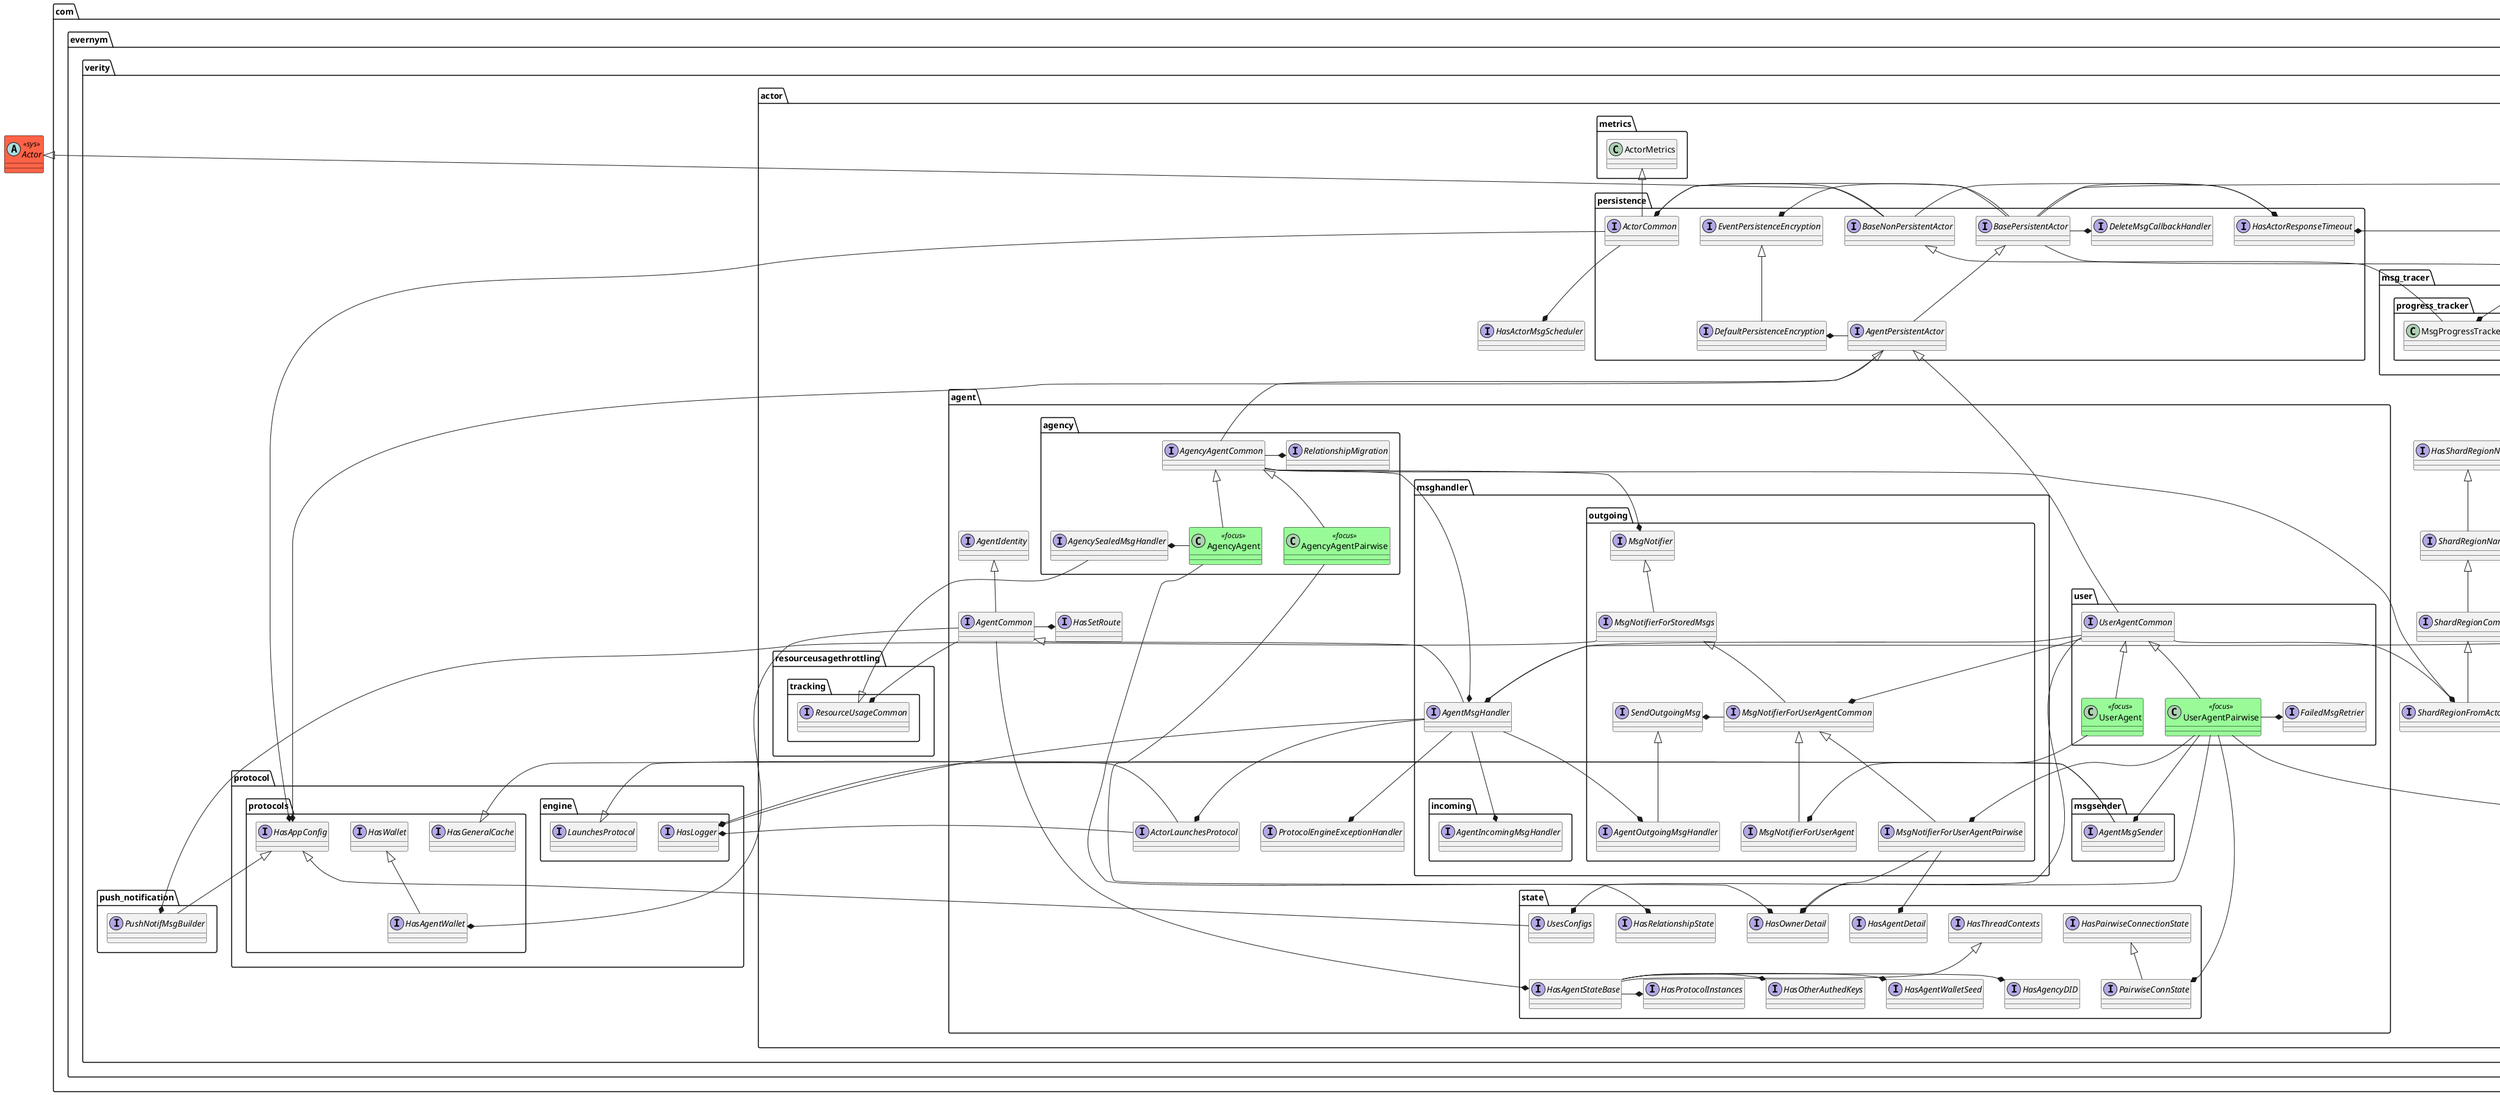 @startuml
skinparam class {
    BackgroundColor<<focus>> PaleGreen
    BorderColor<<focus>> Black
    BackgroundColor<<sys>> Tomato
    BorderColor<<sys>> Black
}
class com.evernym.verity.actor.agent.user.UserAgent <<focus>>
interface com.evernym.verity.actor.agent.user.UserAgentCommon
interface com.evernym.verity.actor.persistence.AgentPersistentActor
interface com.evernym.verity.actor.persistence.BasePersistentActor
abstract class PersistentActor <<sys>>
interface com.evernym.verity.actor.persistence.EventPersistenceEncryption
interface com.evernym.verity.actor.persistence.ActorCommon
class com.evernym.verity.actor.metrics.ActorMetrics
interface com.evernym.verity.actor.HasActorMsgScheduler
interface com.evernym.verity.protocol.protocols.HasAppConfig
interface com.evernym.verity.actor.persistence.HasActorResponseTimeout
interface com.evernym.verity.actor.persistence.DeleteMsgCallbackHandler
abstract class Stash <<sys>>
interface com.evernym.verity.actor.persistence.DefaultPersistenceEncryption
interface com.evernym.verity.actor.agent.msghandler.AgentMsgHandler
interface com.evernym.verity.actor.agent.AgentCommon
interface com.evernym.verity.actor.agent.AgentIdentity
interface com.evernym.verity.actor.resourceusagethrottling.tracking.ResourceUsageCommon
interface com.evernym.verity.actor.agent.HasSetRoute
interface com.evernym.verity.actor.agent.state.HasAgentStateBase
interface com.evernym.verity.actor.agent.state.HasThreadContexts
interface com.evernym.verity.actor.agent.state.HasOtherAuthedKeys
interface com.evernym.verity.actor.agent.state.HasProtocolInstances
interface com.evernym.verity.actor.agent.state.HasAgencyDID
interface com.evernym.verity.actor.agent.state.HasAgentWalletSeed
interface com.evernym.verity.protocol.protocols.HasAgentWallet
interface com.evernym.verity.protocol.protocols.HasWallet
interface com.evernym.verity.actor.agent.ActorLaunchesProtocol
interface com.evernym.verity.protocol.engine.LaunchesProtocol
interface com.evernym.verity.protocol.engine.HasLogger
interface com.evernym.verity.actor.agent.ProtocolEngineExceptionHandler
interface com.evernym.verity.actor.agent.msghandler.incoming.AgentIncomingMsgHandler
interface com.evernym.verity.actor.agent.msghandler.outgoing.AgentOutgoingMsgHandler
interface com.evernym.verity.actor.agent.msghandler.outgoing.SendOutgoingMsg
interface com.evernym.verity.msg_tracer.MsgTraceProvider
class com.evernym.verity.msg_tracer.resp_time_tracker.MsgRespTimeTracker
class com.evernym.verity.actor.msg_tracer.progress_tracker.MsgProgressTracker
interface com.evernym.verity.actor.persistence.BaseNonPersistentActor
abstract class Actor <<sys>>
interface com.evernym.verity.msg_tracer.HasAsyncReqContext
interface com.evernym.verity.actor.agent.state.HasOwnerDetail
interface com.evernym.verity.actor.ShardRegionFromActorContext
interface com.evernym.verity.actor.ShardRegionCommon
interface com.evernym.verity.actor.ShardRegionNames
interface com.evernym.verity.actor.HasShardRegionNames
interface com.evernym.verity.actor.agent.msghandler.outgoing.MsgNotifierForUserAgentCommon
interface com.evernym.verity.actor.agent.msghandler.outgoing.MsgNotifierForStoredMsgs
interface com.evernym.verity.actor.agent.msghandler.outgoing.MsgNotifier
interface com.evernym.verity.push_notification.PushNotifMsgBuilder
interface com.evernym.verity.actor.agent.msghandler.outgoing.MsgNotifierForUserAgent
class com.evernym.verity.actor.agent.user.UserAgentPairwise <<focus>>
interface com.evernym.verity.actor.agent.msgsender.AgentMsgSender
interface com.evernym.verity.protocol.protocols.HasGeneralCache
interface com.evernym.verity.actor.agent.state.UsesConfigs
interface com.evernym.verity.actor.agent.state.PairwiseConnState
interface com.evernym.verity.actor.agent.state.HasPairwiseConnectionState
abstract class MsgDeliveryResultHandler <<sys>>
interface com.evernym.verity.actor.agent.msghandler.outgoing.MsgNotifierForUserAgentPairwise
interface com.evernym.verity.actor.agent.state.HasAgentDetail
interface com.evernym.verity.actor.agent.user.FailedMsgRetrier
class com.evernym.verity.actor.agent.agency.AgencyAgent <<focus>>
interface com.evernym.verity.actor.agent.agency.AgencyAgentCommon
interface com.evernym.verity.actor.agent.agency.RelationshipMigration
interface com.evernym.verity.actor.agent.agency.AgencySealedMsgHandler
interface com.evernym.verity.actor.agent.state.HasRelationshipState
class com.evernym.verity.actor.agent.agency.AgencyAgentPairwise <<focus>>

com.evernym.verity.actor.agent.user.UserAgent -up-|> com.evernym.verity.actor.agent.user.UserAgentCommon
com.evernym.verity.actor.agent.user.UserAgent --* com.evernym.verity.actor.agent.msghandler.outgoing.MsgNotifierForUserAgent
com.evernym.verity.actor.agent.user.UserAgentCommon -up-|> com.evernym.verity.actor.persistence.AgentPersistentActor
com.evernym.verity.actor.agent.user.UserAgentCommon --* com.evernym.verity.actor.agent.msghandler.AgentMsgHandler
com.evernym.verity.actor.agent.user.UserAgentCommon --* com.evernym.verity.actor.agent.state.HasOwnerDetail
com.evernym.verity.actor.agent.user.UserAgentCommon -down-* com.evernym.verity.actor.ShardRegionFromActorContext
com.evernym.verity.actor.agent.user.UserAgentCommon --* com.evernym.verity.actor.agent.msghandler.outgoing.MsgNotifierForUserAgentCommon
com.evernym.verity.actor.persistence.AgentPersistentActor -up-|> com.evernym.verity.actor.persistence.BasePersistentActor
com.evernym.verity.actor.persistence.AgentPersistentActor -* com.evernym.verity.actor.persistence.DefaultPersistenceEncryption
com.evernym.verity.actor.persistence.AgentPersistentActor --* com.evernym.verity.protocol.protocols.HasAppConfig
com.evernym.verity.actor.persistence.BasePersistentActor -up-|> .PersistentActor
com.evernym.verity.actor.persistence.BasePersistentActor -* com.evernym.verity.actor.persistence.EventPersistenceEncryption
com.evernym.verity.actor.persistence.BasePersistentActor -* com.evernym.verity.actor.persistence.ActorCommon
com.evernym.verity.actor.persistence.BasePersistentActor -* com.evernym.verity.actor.persistence.HasActorResponseTimeout
com.evernym.verity.actor.persistence.BasePersistentActor -* com.evernym.verity.actor.persistence.DeleteMsgCallbackHandler
com.evernym.verity.actor.persistence.BasePersistentActor -down-* .Stash
com.evernym.verity.actor.persistence.ActorCommon -up-|> com.evernym.verity.actor.metrics.ActorMetrics
com.evernym.verity.actor.persistence.ActorCommon -down-* com.evernym.verity.actor.HasActorMsgScheduler
com.evernym.verity.actor.persistence.ActorCommon --* com.evernym.verity.protocol.protocols.HasAppConfig
com.evernym.verity.actor.persistence.DefaultPersistenceEncryption -up-|> com.evernym.verity.actor.persistence.EventPersistenceEncryption
com.evernym.verity.actor.agent.msghandler.AgentMsgHandler -up-|> com.evernym.verity.actor.agent.AgentCommon
com.evernym.verity.actor.agent.msghandler.AgentMsgHandler -down-* com.evernym.verity.actor.agent.ActorLaunchesProtocol
com.evernym.verity.actor.agent.msghandler.AgentMsgHandler -down-* com.evernym.verity.actor.agent.ProtocolEngineExceptionHandler
com.evernym.verity.actor.agent.msghandler.AgentMsgHandler --* com.evernym.verity.actor.agent.msghandler.incoming.AgentIncomingMsgHandler
com.evernym.verity.actor.agent.msghandler.AgentMsgHandler --* com.evernym.verity.actor.agent.msghandler.outgoing.AgentOutgoingMsgHandler
com.evernym.verity.actor.agent.msghandler.AgentMsgHandler -down-* com.evernym.verity.msg_tracer.MsgTraceProvider
com.evernym.verity.actor.agent.msghandler.AgentMsgHandler -down-* com.evernym.verity.protocol.engine.HasLogger
com.evernym.verity.actor.agent.AgentCommon -up-|> com.evernym.verity.actor.agent.AgentIdentity
com.evernym.verity.actor.agent.AgentCommon --* com.evernym.verity.actor.resourceusagethrottling.tracking.ResourceUsageCommon
com.evernym.verity.actor.agent.AgentCommon -* com.evernym.verity.actor.agent.HasSetRoute
com.evernym.verity.actor.agent.AgentCommon --* com.evernym.verity.actor.agent.state.HasAgentStateBase
com.evernym.verity.actor.agent.AgentCommon --* com.evernym.verity.protocol.protocols.HasAgentWallet
com.evernym.verity.actor.agent.state.HasAgentStateBase -up-|> com.evernym.verity.actor.agent.state.HasThreadContexts
com.evernym.verity.actor.agent.state.HasAgentStateBase -* com.evernym.verity.actor.agent.state.HasOtherAuthedKeys
com.evernym.verity.actor.agent.state.HasAgentStateBase -* com.evernym.verity.actor.agent.state.HasProtocolInstances
com.evernym.verity.actor.agent.state.HasAgentStateBase -* com.evernym.verity.actor.agent.state.HasAgencyDID
com.evernym.verity.actor.agent.state.HasAgentStateBase -* com.evernym.verity.actor.agent.state.HasAgentWalletSeed
com.evernym.verity.protocol.protocols.HasAgentWallet -up-|> com.evernym.verity.protocol.protocols.HasWallet
com.evernym.verity.actor.agent.ActorLaunchesProtocol -up-|> com.evernym.verity.protocol.engine.LaunchesProtocol
com.evernym.verity.actor.agent.ActorLaunchesProtocol --* com.evernym.verity.protocol.engine.HasLogger
com.evernym.verity.actor.agent.msghandler.outgoing.AgentOutgoingMsgHandler -up-|> com.evernym.verity.actor.agent.msghandler.outgoing.SendOutgoingMsg
com.evernym.verity.msg_tracer.MsgTraceProvider -up-|> com.evernym.verity.msg_tracer.resp_time_tracker.MsgRespTimeTracker
com.evernym.verity.msg_tracer.MsgTraceProvider --* com.evernym.verity.actor.msg_tracer.progress_tracker.MsgProgressTracker
com.evernym.verity.msg_tracer.MsgTraceProvider --* com.evernym.verity.actor.persistence.HasActorResponseTimeout
com.evernym.verity.msg_tracer.MsgTraceProvider -* com.evernym.verity.msg_tracer.HasAsyncReqContext
com.evernym.verity.actor.msg_tracer.progress_tracker.MsgProgressTracker -up-|> com.evernym.verity.actor.persistence.BaseNonPersistentActor
com.evernym.verity.actor.persistence.BaseNonPersistentActor -up-|> .Actor
com.evernym.verity.actor.persistence.BaseNonPersistentActor -* com.evernym.verity.actor.persistence.ActorCommon
com.evernym.verity.actor.persistence.BaseNonPersistentActor -* com.evernym.verity.actor.persistence.HasActorResponseTimeout
com.evernym.verity.actor.ShardRegionFromActorContext -up-|> com.evernym.verity.actor.ShardRegionCommon
com.evernym.verity.actor.ShardRegionCommon -up-|> com.evernym.verity.actor.ShardRegionNames
com.evernym.verity.actor.ShardRegionNames -up-|> com.evernym.verity.actor.HasShardRegionNames
com.evernym.verity.actor.agent.msghandler.outgoing.MsgNotifierForUserAgentCommon -up-|> com.evernym.verity.actor.agent.msghandler.outgoing.MsgNotifierForStoredMsgs
com.evernym.verity.actor.agent.msghandler.outgoing.MsgNotifierForUserAgentCommon -* com.evernym.verity.actor.agent.msghandler.outgoing.SendOutgoingMsg
com.evernym.verity.actor.agent.msghandler.outgoing.MsgNotifierForStoredMsgs -up-|> com.evernym.verity.actor.agent.msghandler.outgoing.MsgNotifier
com.evernym.verity.actor.agent.msghandler.outgoing.MsgNotifierForStoredMsgs -down-* com.evernym.verity.push_notification.PushNotifMsgBuilder
com.evernym.verity.push_notification.PushNotifMsgBuilder -up-|> com.evernym.verity.protocol.protocols.HasAppConfig
com.evernym.verity.actor.agent.msghandler.outgoing.MsgNotifierForUserAgent -up-|> com.evernym.verity.actor.agent.msghandler.outgoing.MsgNotifierForUserAgentCommon
com.evernym.verity.actor.agent.user.UserAgentPairwise -up-|> com.evernym.verity.actor.agent.user.UserAgentCommon
com.evernym.verity.actor.agent.user.UserAgentPairwise --* com.evernym.verity.actor.agent.msgsender.AgentMsgSender
com.evernym.verity.actor.agent.user.UserAgentPairwise --* com.evernym.verity.actor.agent.state.UsesConfigs
com.evernym.verity.actor.agent.user.UserAgentPairwise --* com.evernym.verity.actor.agent.state.PairwiseConnState
com.evernym.verity.actor.agent.user.UserAgentPairwise -down-* .MsgDeliveryResultHandler
com.evernym.verity.actor.agent.user.UserAgentPairwise --* com.evernym.verity.actor.agent.msghandler.outgoing.MsgNotifierForUserAgentPairwise
com.evernym.verity.actor.agent.user.UserAgentPairwise -* com.evernym.verity.actor.agent.user.FailedMsgRetrier
com.evernym.verity.actor.agent.msgsender.AgentMsgSender -up-|> com.evernym.verity.protocol.protocols.HasGeneralCache
com.evernym.verity.actor.agent.msgsender.AgentMsgSender -down-* com.evernym.verity.protocol.engine.HasLogger
com.evernym.verity.actor.agent.state.UsesConfigs -up-|> com.evernym.verity.protocol.protocols.HasAppConfig
com.evernym.verity.actor.agent.state.PairwiseConnState -up-|> com.evernym.verity.actor.agent.state.HasPairwiseConnectionState
com.evernym.verity.actor.agent.msghandler.outgoing.MsgNotifierForUserAgentPairwise -up-|> com.evernym.verity.actor.agent.msghandler.outgoing.MsgNotifierForUserAgentCommon
com.evernym.verity.actor.agent.msghandler.outgoing.MsgNotifierForUserAgentPairwise -down-* com.evernym.verity.actor.agent.state.HasOwnerDetail
com.evernym.verity.actor.agent.msghandler.outgoing.MsgNotifierForUserAgentPairwise -down-* com.evernym.verity.actor.agent.state.HasAgentDetail
com.evernym.verity.actor.agent.agency.AgencyAgent -up-|> com.evernym.verity.actor.agent.agency.AgencyAgentCommon
com.evernym.verity.actor.agent.agency.AgencyAgent -* com.evernym.verity.actor.agent.agency.AgencySealedMsgHandler
com.evernym.verity.actor.agent.agency.AgencyAgent --* com.evernym.verity.actor.agent.state.HasRelationshipState
com.evernym.verity.actor.agent.agency.AgencyAgentCommon -up-|> com.evernym.verity.actor.persistence.AgentPersistentActor
com.evernym.verity.actor.agent.agency.AgencyAgentCommon -* com.evernym.verity.actor.agent.agency.RelationshipMigration
com.evernym.verity.actor.agent.agency.AgencyAgentCommon --* com.evernym.verity.actor.agent.msghandler.AgentMsgHandler
com.evernym.verity.actor.agent.agency.AgencyAgentCommon -down-* com.evernym.verity.actor.ShardRegionFromActorContext
com.evernym.verity.actor.agent.agency.AgencyAgentCommon --* com.evernym.verity.actor.agent.msghandler.outgoing.MsgNotifier
com.evernym.verity.actor.agent.agency.AgencySealedMsgHandler -up-|> com.evernym.verity.actor.resourceusagethrottling.tracking.ResourceUsageCommon
com.evernym.verity.actor.agent.agency.AgencyAgentPairwise -up-|> com.evernym.verity.actor.agent.agency.AgencyAgentCommon
com.evernym.verity.actor.agent.agency.AgencyAgentPairwise --* com.evernym.verity.actor.agent.state.HasOwnerDetail

@enduml
